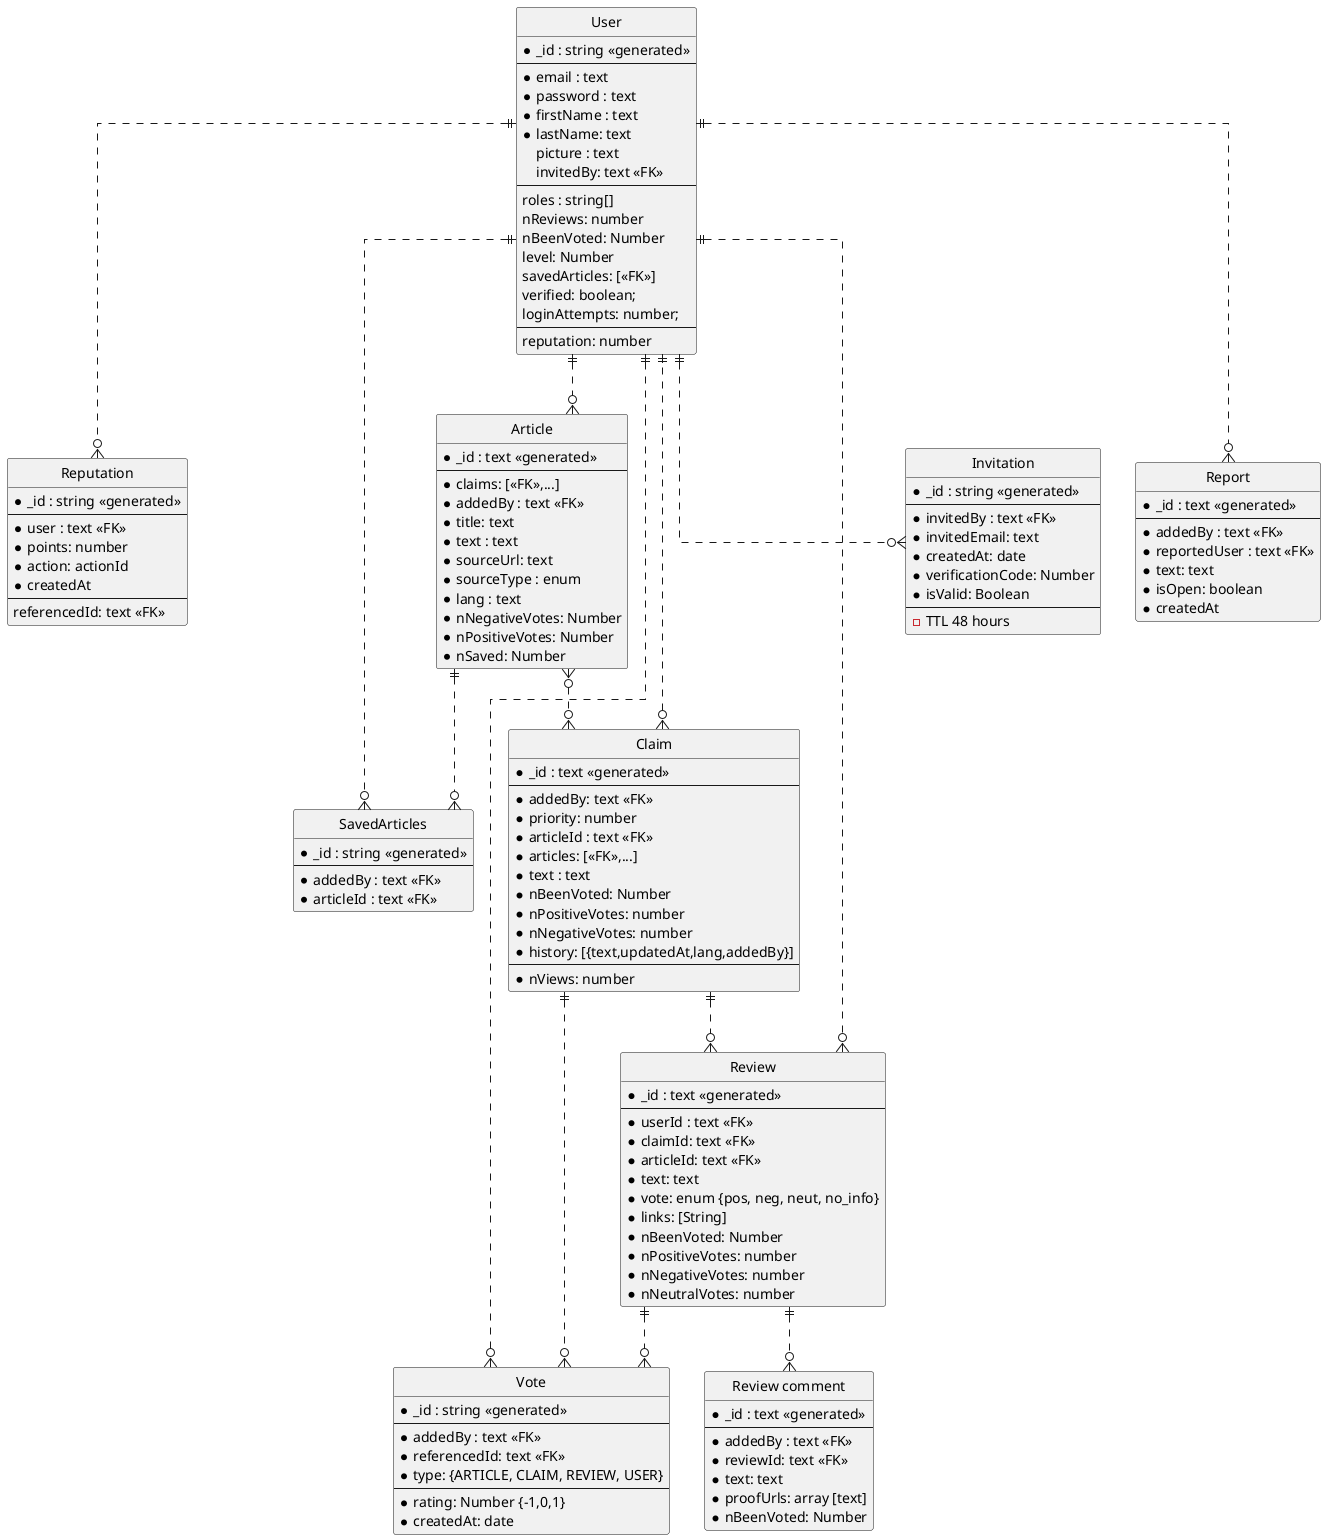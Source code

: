 @startuml Entity relations
' hide the spot
hide circle

' avoid problems with angled crows feet
skinparam linetype ortho

entity "User" as user {
  *_id : string <<generated>>
  --
  *email : text
  *password : text
  *firstName : text
  *lastName: text
  picture : text
  invitedBy: text <<FK>>
  --
  roles : string[]
  nReviews: number
  nBeenVoted: Number
  level: Number
  savedArticles: [<<FK>>]
  verified: boolean;
  loginAttempts: number;
  --
  reputation: number
}

entity "Reputation" as rep {
  *_id : string <<generated>>
  --
  *user : text <<FK>>
  *points: number
  *action: actionId
  *createdAt
  --
  referencedId: text <<FK>>
}

entity "SavedArticles" as saved {
  *_id : string <<generated>>
  --
  *addedBy : text <<FK>>
  *articleId : text <<FK>>
}

entity "Invitation" as inv {
  *_id : string <<generated>>
  --
  *invitedBy : text <<FK>>
  *invitedEmail: text
  *createdAt: date
  *verificationCode: Number
  *isValid: Boolean
  --
  - TTL 48 hours
}

entity "Vote" as vote {
  *_id : string <<generated>>
  --
  *addedBy : text <<FK>>
  *referencedId: text <<FK>>
  *type: {ARTICLE, CLAIM, REVIEW, USER}
  --
  ' *text: Text
  *rating: Number {-1,0,1}
  *createdAt: date
}

entity "Article" as article {
  *_id : text <<generated>>
  --
  *claims: [<<FK>>,...]
  *addedBy : text <<FK>>
  *title: text
  *text : text
  *sourceUrl: text
  *sourceType : enum
  *lang : text
  *nNegativeVotes: Number
  *nPositiveVotes: Number
  *nSaved: Number
}

entity "Claim" as claim {
  *_id : text <<generated>>
  --
  *addedBy: text <<FK>>
  *priority: number
  *articleId : text <<FK>>
  *articles: [<<FK>>,...]
  *text : text
  *nBeenVoted: Number
  *nPositiveVotes: number
  *nNegativeVotes: number
  *history: [{text,updatedAt,lang,addedBy}]
  --
  *nViews: number
}

entity "Review" as review {
  *_id : text <<generated>>
  --
  *userId : text <<FK>>
  *claimId: text <<FK>>
  *articleId: text <<FK>>
  *text: text
  *vote: enum {pos, neg, neut, no_info}
  *links: [String]
  *nBeenVoted: Number
  *nPositiveVotes: number
  *nNegativeVotes: number
  *nNeutralVotes: number
}

entity "Review comment" as reviewComment {
  *_id : text <<generated>>
  --
  *addedBy : text <<FK>>
  *reviewId: text <<FK>>
  *text: text
  *proofUrls: array [text] 
  *nBeenVoted: Number
}

entity "Report" as report {
  *_id : text <<generated>>
  --
  *addedBy : text <<FK>>
  *reportedUser : text <<FK>>
  *text: text
  *isOpen: boolean
  *createdAt
}

user ||..o{ article
user ||..o{ inv
user ||..o{ saved
user ||..o{ vote
user ||..o{ rep
user ||..o{ report
article }o..o{ claim
article ||..o{ saved
' article ||..o{ vote
user ||..o{ review
' user ||..o{ vote
claim ||..o{ review
claim }o..|| user
claim ||..o{ vote
review ||..o{ reviewComment
review ||..o{ vote
@enduml